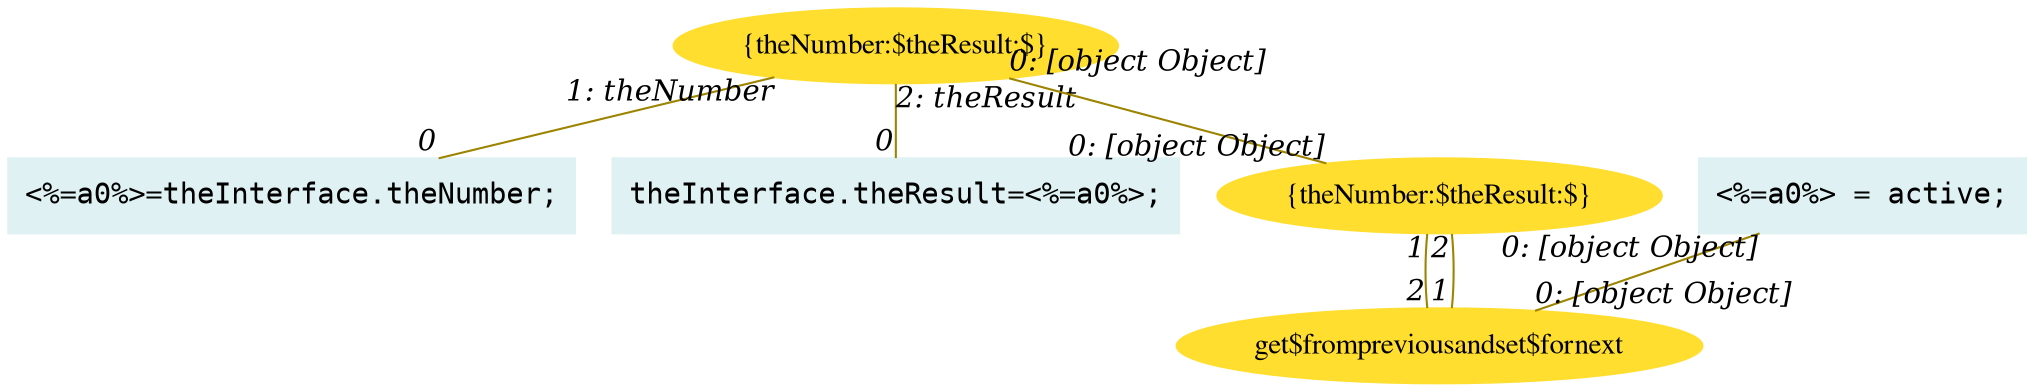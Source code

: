 digraph g{node_7779 [shape="box", style="filled", color="#dff1f2", fontname="Courier", label="<%=a0%>=theInterface.theNumber;
" ]
node_7781 [shape="box", style="filled", color="#dff1f2", fontname="Courier", label="theInterface.theResult=<%=a0%>;
" ]
node_7783 [shape="ellipse", style="filled", color="#ffde2f", fontname="Times", label="{theNumber:$theResult:$}" ]
node_7794 [shape="ellipse", style="filled", color="#ffde2f", fontname="Times", label="{theNumber:$theResult:$}" ]
node_7798 [shape="ellipse", style="filled", color="#ffde2f", fontname="Times", label="get$frompreviousandset$fornext" ]
node_7808 [shape="box", style="filled", color="#dff1f2", fontname="Courier", label="<%=a0%> = active;
" ]
node_7783 -> node_7779 [dir=none, arrowHead=none, fontname="Times-Italic", arrowsize=1, color="#9d8400", label="",  headlabel="0", taillabel="1: theNumber" ]
node_7783 -> node_7781 [dir=none, arrowHead=none, fontname="Times-Italic", arrowsize=1, color="#9d8400", label="",  headlabel="0", taillabel="2: theResult" ]
node_7794 -> node_7798 [dir=none, arrowHead=none, fontname="Times-Italic", arrowsize=1, color="#9d8400", label="",  headlabel="2", taillabel="1" ]
node_7794 -> node_7798 [dir=none, arrowHead=none, fontname="Times-Italic", arrowsize=1, color="#9d8400", label="",  headlabel="1", taillabel="2" ]
node_7808 -> node_7798 [dir=none, arrowHead=none, fontname="Times-Italic", arrowsize=1, color="#9d8400", label="",  headlabel="0: [object Object]", taillabel="0: [object Object]" ]
node_7783 -> node_7794 [dir=none, arrowHead=none, fontname="Times-Italic", arrowsize=1, color="#9d8400", label="",  headlabel="0: [object Object]", taillabel="0: [object Object]" ]
}